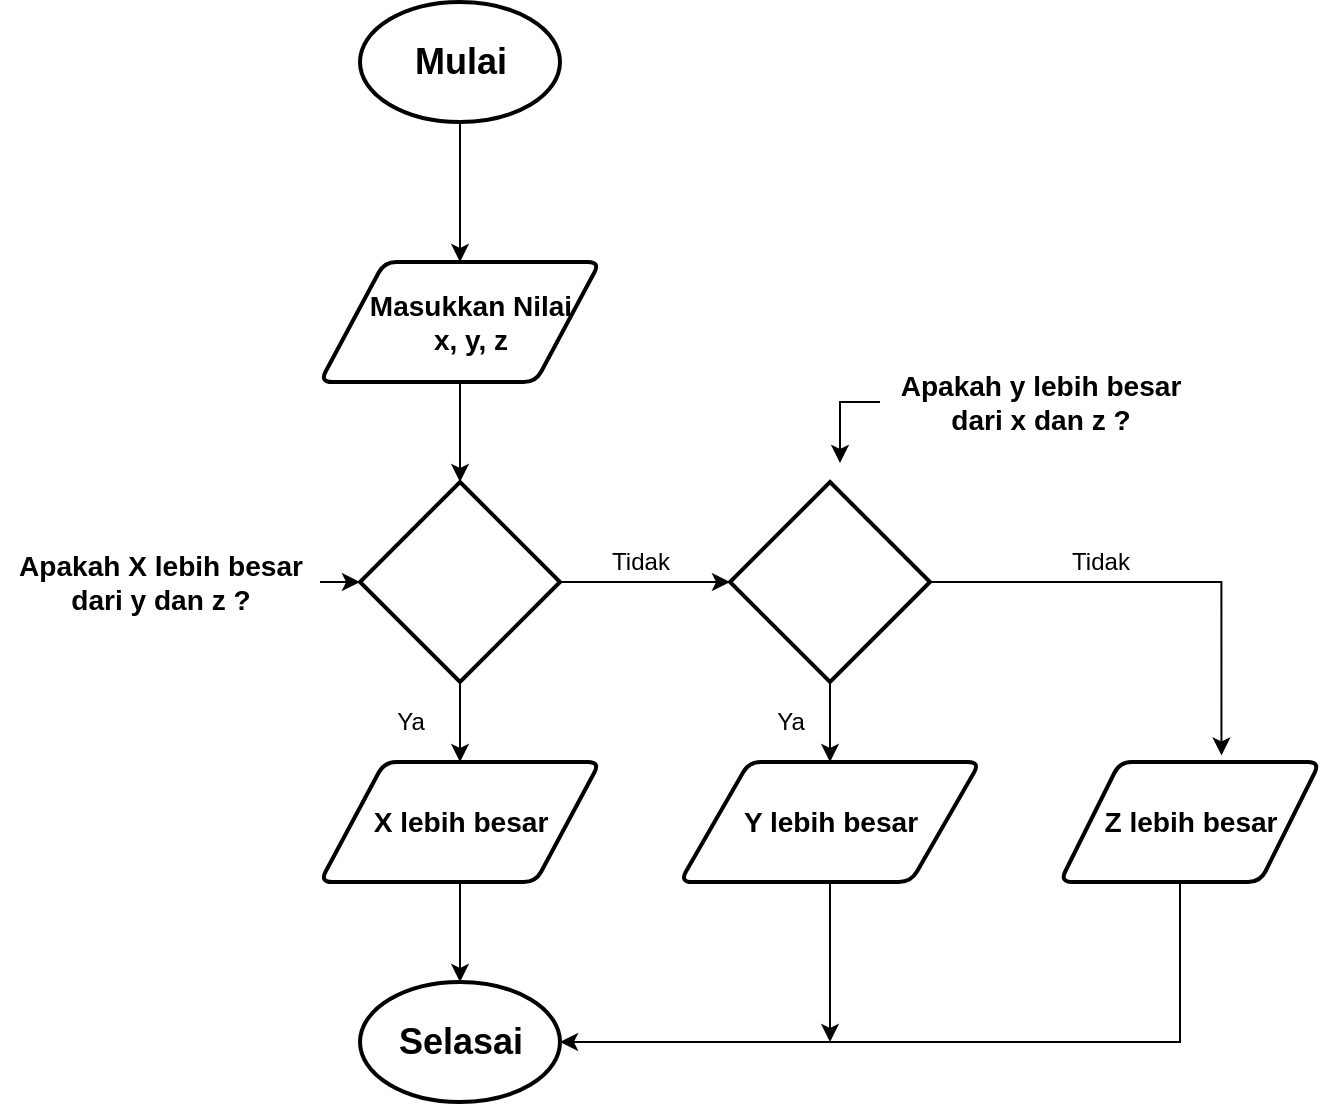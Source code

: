 <mxfile version="13.0.3" type="device"><diagram id="C5RBs43oDa-KdzZeNtuy" name="Page-1"><mxGraphModel dx="852" dy="534" grid="1" gridSize="10" guides="1" tooltips="1" connect="1" arrows="1" fold="1" page="1" pageScale="1" pageWidth="827" pageHeight="1169" math="0" shadow="0"><root><mxCell id="WIyWlLk6GJQsqaUBKTNV-0"/><mxCell id="WIyWlLk6GJQsqaUBKTNV-1" parent="WIyWlLk6GJQsqaUBKTNV-0"/><mxCell id="4XLO-1l6MClLO7g27QuD-0" style="edgeStyle=orthogonalEdgeStyle;rounded=0;orthogonalLoop=1;jettySize=auto;html=1;fontSize=12;" edge="1" parent="WIyWlLk6GJQsqaUBKTNV-1" source="4XLO-1l6MClLO7g27QuD-1" target="4XLO-1l6MClLO7g27QuD-4"><mxGeometry relative="1" as="geometry"><mxPoint x="420" y="120" as="targetPoint"/></mxGeometry></mxCell><mxCell id="4XLO-1l6MClLO7g27QuD-1" value="" style="strokeWidth=2;html=1;shape=mxgraph.flowchart.start_1;whiteSpace=wrap;fontSize=12;" vertex="1" parent="WIyWlLk6GJQsqaUBKTNV-1"><mxGeometry x="240" y="10" width="100" height="60" as="geometry"/></mxCell><mxCell id="4XLO-1l6MClLO7g27QuD-2" value="" style="strokeWidth=2;html=1;shape=mxgraph.flowchart.start_1;whiteSpace=wrap;fontSize=12;" vertex="1" parent="WIyWlLk6GJQsqaUBKTNV-1"><mxGeometry x="240" y="500" width="100" height="60" as="geometry"/></mxCell><mxCell id="4XLO-1l6MClLO7g27QuD-3" style="edgeStyle=orthogonalEdgeStyle;rounded=0;orthogonalLoop=1;jettySize=auto;html=1;entryX=0.5;entryY=0;entryDx=0;entryDy=0;entryPerimeter=0;fontSize=12;" edge="1" parent="WIyWlLk6GJQsqaUBKTNV-1" source="4XLO-1l6MClLO7g27QuD-4" target="4XLO-1l6MClLO7g27QuD-7"><mxGeometry relative="1" as="geometry"/></mxCell><mxCell id="4XLO-1l6MClLO7g27QuD-4" value="" style="shape=parallelogram;html=1;strokeWidth=2;perimeter=parallelogramPerimeter;whiteSpace=wrap;rounded=1;arcSize=12;size=0.23;" vertex="1" parent="WIyWlLk6GJQsqaUBKTNV-1"><mxGeometry x="220" y="140" width="140" height="60" as="geometry"/></mxCell><mxCell id="4XLO-1l6MClLO7g27QuD-5" style="edgeStyle=orthogonalEdgeStyle;rounded=0;orthogonalLoop=1;jettySize=auto;html=1;fontSize=12;" edge="1" parent="WIyWlLk6GJQsqaUBKTNV-1" source="4XLO-1l6MClLO7g27QuD-7" target="4XLO-1l6MClLO7g27QuD-10"><mxGeometry relative="1" as="geometry"/></mxCell><mxCell id="4XLO-1l6MClLO7g27QuD-6" style="edgeStyle=orthogonalEdgeStyle;rounded=0;orthogonalLoop=1;jettySize=auto;html=1;entryX=0.5;entryY=0;entryDx=0;entryDy=0;fontSize=12;" edge="1" parent="WIyWlLk6GJQsqaUBKTNV-1" source="4XLO-1l6MClLO7g27QuD-7" target="4XLO-1l6MClLO7g27QuD-16"><mxGeometry relative="1" as="geometry"/></mxCell><mxCell id="4XLO-1l6MClLO7g27QuD-7" value="" style="strokeWidth=2;html=1;shape=mxgraph.flowchart.decision;whiteSpace=wrap;fontSize=12;" vertex="1" parent="WIyWlLk6GJQsqaUBKTNV-1"><mxGeometry x="240" y="250" width="100" height="100" as="geometry"/></mxCell><mxCell id="4XLO-1l6MClLO7g27QuD-8" style="edgeStyle=orthogonalEdgeStyle;rounded=0;orthogonalLoop=1;jettySize=auto;html=1;entryX=0.621;entryY=-0.055;entryDx=0;entryDy=0;entryPerimeter=0;fontSize=12;" edge="1" parent="WIyWlLk6GJQsqaUBKTNV-1" source="4XLO-1l6MClLO7g27QuD-10" target="4XLO-1l6MClLO7g27QuD-12"><mxGeometry relative="1" as="geometry"/></mxCell><mxCell id="4XLO-1l6MClLO7g27QuD-9" style="edgeStyle=orthogonalEdgeStyle;rounded=0;orthogonalLoop=1;jettySize=auto;html=1;entryX=0.5;entryY=0;entryDx=0;entryDy=0;fontSize=12;" edge="1" parent="WIyWlLk6GJQsqaUBKTNV-1" source="4XLO-1l6MClLO7g27QuD-10" target="4XLO-1l6MClLO7g27QuD-14"><mxGeometry relative="1" as="geometry"/></mxCell><mxCell id="4XLO-1l6MClLO7g27QuD-10" value="" style="strokeWidth=2;html=1;shape=mxgraph.flowchart.decision;whiteSpace=wrap;fontSize=12;" vertex="1" parent="WIyWlLk6GJQsqaUBKTNV-1"><mxGeometry x="425" y="250" width="100" height="100" as="geometry"/></mxCell><mxCell id="4XLO-1l6MClLO7g27QuD-11" style="edgeStyle=orthogonalEdgeStyle;rounded=0;orthogonalLoop=1;jettySize=auto;html=1;fontSize=12;entryX=1;entryY=0.5;entryDx=0;entryDy=0;entryPerimeter=0;" edge="1" parent="WIyWlLk6GJQsqaUBKTNV-1" source="4XLO-1l6MClLO7g27QuD-12" target="4XLO-1l6MClLO7g27QuD-2"><mxGeometry relative="1" as="geometry"><mxPoint x="710" y="540" as="targetPoint"/><Array as="points"><mxPoint x="650" y="530"/></Array></mxGeometry></mxCell><mxCell id="4XLO-1l6MClLO7g27QuD-12" value="" style="shape=parallelogram;html=1;strokeWidth=2;perimeter=parallelogramPerimeter;whiteSpace=wrap;rounded=1;arcSize=12;size=0.23;fontSize=12;" vertex="1" parent="WIyWlLk6GJQsqaUBKTNV-1"><mxGeometry x="590" y="390" width="130" height="60" as="geometry"/></mxCell><mxCell id="4XLO-1l6MClLO7g27QuD-13" style="edgeStyle=orthogonalEdgeStyle;rounded=0;orthogonalLoop=1;jettySize=auto;html=1;fontSize=12;" edge="1" parent="WIyWlLk6GJQsqaUBKTNV-1" source="4XLO-1l6MClLO7g27QuD-14"><mxGeometry relative="1" as="geometry"><mxPoint x="475" y="530" as="targetPoint"/></mxGeometry></mxCell><mxCell id="4XLO-1l6MClLO7g27QuD-14" value="" style="shape=parallelogram;html=1;strokeWidth=2;perimeter=parallelogramPerimeter;whiteSpace=wrap;rounded=1;arcSize=12;size=0.23;fontSize=12;" vertex="1" parent="WIyWlLk6GJQsqaUBKTNV-1"><mxGeometry x="400" y="390" width="150" height="60" as="geometry"/></mxCell><mxCell id="4XLO-1l6MClLO7g27QuD-15" style="edgeStyle=orthogonalEdgeStyle;rounded=0;orthogonalLoop=1;jettySize=auto;html=1;entryX=0.5;entryY=0;entryDx=0;entryDy=0;entryPerimeter=0;fontSize=12;" edge="1" parent="WIyWlLk6GJQsqaUBKTNV-1" source="4XLO-1l6MClLO7g27QuD-16" target="4XLO-1l6MClLO7g27QuD-2"><mxGeometry relative="1" as="geometry"/></mxCell><mxCell id="4XLO-1l6MClLO7g27QuD-16" value="" style="shape=parallelogram;html=1;strokeWidth=2;perimeter=parallelogramPerimeter;whiteSpace=wrap;rounded=1;arcSize=12;size=0.23;fontSize=12;" vertex="1" parent="WIyWlLk6GJQsqaUBKTNV-1"><mxGeometry x="220" y="390" width="140" height="60" as="geometry"/></mxCell><mxCell id="4XLO-1l6MClLO7g27QuD-17" value="&lt;h2&gt;Mulai&lt;/h2&gt;" style="text;html=1;resizable=0;autosize=1;align=center;verticalAlign=middle;points=[];fillColor=none;strokeColor=none;rounded=0;" vertex="1" parent="WIyWlLk6GJQsqaUBKTNV-1"><mxGeometry x="260" y="15" width="60" height="50" as="geometry"/></mxCell><mxCell id="4XLO-1l6MClLO7g27QuD-18" value="&lt;h2&gt;Selasai&lt;/h2&gt;" style="text;html=1;resizable=0;autosize=1;align=center;verticalAlign=middle;points=[];fillColor=none;strokeColor=none;rounded=0;" vertex="1" parent="WIyWlLk6GJQsqaUBKTNV-1"><mxGeometry x="250" y="505" width="80" height="50" as="geometry"/></mxCell><mxCell id="4XLO-1l6MClLO7g27QuD-19" value="&lt;h3&gt;X lebih besar&lt;/h3&gt;" style="text;html=1;resizable=0;autosize=1;align=center;verticalAlign=middle;points=[];fillColor=none;strokeColor=none;rounded=0;" vertex="1" parent="WIyWlLk6GJQsqaUBKTNV-1"><mxGeometry x="235" y="395" width="110" height="50" as="geometry"/></mxCell><mxCell id="4XLO-1l6MClLO7g27QuD-38" style="edgeStyle=orthogonalEdgeStyle;rounded=0;orthogonalLoop=1;jettySize=auto;html=1;" edge="1" parent="WIyWlLk6GJQsqaUBKTNV-1" source="4XLO-1l6MClLO7g27QuD-20" target="4XLO-1l6MClLO7g27QuD-7"><mxGeometry relative="1" as="geometry"/></mxCell><mxCell id="4XLO-1l6MClLO7g27QuD-20" value="&lt;h3&gt;Apakah X lebih besar&lt;br style=&quot;font-size: 12px&quot;&gt;dari y dan z ?&lt;/h3&gt;" style="text;html=1;resizable=0;autosize=1;align=center;verticalAlign=middle;points=[];fillColor=none;strokeColor=none;rounded=0;" vertex="1" parent="WIyWlLk6GJQsqaUBKTNV-1"><mxGeometry x="60" y="270" width="160" height="60" as="geometry"/></mxCell><mxCell id="4XLO-1l6MClLO7g27QuD-21" value="&lt;font style=&quot;font-size: 14px&quot;&gt;&lt;b&gt;Masukkan Nilai&lt;br&gt;x, y, z&lt;/b&gt;&lt;/font&gt;" style="text;html=1;resizable=0;autosize=1;align=center;verticalAlign=middle;points=[];fillColor=none;strokeColor=none;rounded=0;" vertex="1" parent="WIyWlLk6GJQsqaUBKTNV-1"><mxGeometry x="235" y="150" width="120" height="40" as="geometry"/></mxCell><mxCell id="4XLO-1l6MClLO7g27QuD-23" value="&lt;h3&gt;Y lebih besar&lt;/h3&gt;" style="text;html=1;resizable=0;autosize=1;align=center;verticalAlign=middle;points=[];fillColor=none;strokeColor=none;rounded=0;" vertex="1" parent="WIyWlLk6GJQsqaUBKTNV-1"><mxGeometry x="420" y="395" width="110" height="50" as="geometry"/></mxCell><mxCell id="4XLO-1l6MClLO7g27QuD-24" value="&lt;h3&gt;Z lebih besar&lt;/h3&gt;" style="text;html=1;resizable=0;autosize=1;align=center;verticalAlign=middle;points=[];fillColor=none;strokeColor=none;rounded=0;" vertex="1" parent="WIyWlLk6GJQsqaUBKTNV-1"><mxGeometry x="600" y="395" width="110" height="50" as="geometry"/></mxCell><mxCell id="4XLO-1l6MClLO7g27QuD-28" value="Ya" style="text;html=1;resizable=0;autosize=1;align=center;verticalAlign=middle;points=[];fillColor=none;strokeColor=none;rounded=0;" vertex="1" parent="WIyWlLk6GJQsqaUBKTNV-1"><mxGeometry x="250" y="360" width="30" height="20" as="geometry"/></mxCell><mxCell id="4XLO-1l6MClLO7g27QuD-29" value="Ya" style="text;html=1;resizable=0;autosize=1;align=center;verticalAlign=middle;points=[];fillColor=none;strokeColor=none;rounded=0;" vertex="1" parent="WIyWlLk6GJQsqaUBKTNV-1"><mxGeometry x="440" y="360" width="30" height="20" as="geometry"/></mxCell><mxCell id="4XLO-1l6MClLO7g27QuD-30" value="Tidak" style="text;html=1;resizable=0;autosize=1;align=center;verticalAlign=middle;points=[];fillColor=none;strokeColor=none;rounded=0;" vertex="1" parent="WIyWlLk6GJQsqaUBKTNV-1"><mxGeometry x="355" y="280" width="50" height="20" as="geometry"/></mxCell><mxCell id="4XLO-1l6MClLO7g27QuD-31" value="Tidak" style="text;html=1;resizable=0;autosize=1;align=center;verticalAlign=middle;points=[];fillColor=none;strokeColor=none;rounded=0;" vertex="1" parent="WIyWlLk6GJQsqaUBKTNV-1"><mxGeometry x="585" y="280" width="50" height="20" as="geometry"/></mxCell><mxCell id="4XLO-1l6MClLO7g27QuD-42" style="edgeStyle=orthogonalEdgeStyle;rounded=0;orthogonalLoop=1;jettySize=auto;html=1;" edge="1" parent="WIyWlLk6GJQsqaUBKTNV-1" source="4XLO-1l6MClLO7g27QuD-37"><mxGeometry relative="1" as="geometry"><mxPoint x="480" y="240" as="targetPoint"/></mxGeometry></mxCell><mxCell id="4XLO-1l6MClLO7g27QuD-37" value="&lt;h3&gt;Apakah y lebih besar&lt;br style=&quot;font-size: 12px&quot;&gt;dari x dan z ?&lt;/h3&gt;" style="text;html=1;resizable=0;autosize=1;align=center;verticalAlign=middle;points=[];fillColor=none;strokeColor=none;rounded=0;" vertex="1" parent="WIyWlLk6GJQsqaUBKTNV-1"><mxGeometry x="500" y="180" width="160" height="60" as="geometry"/></mxCell></root></mxGraphModel></diagram></mxfile>